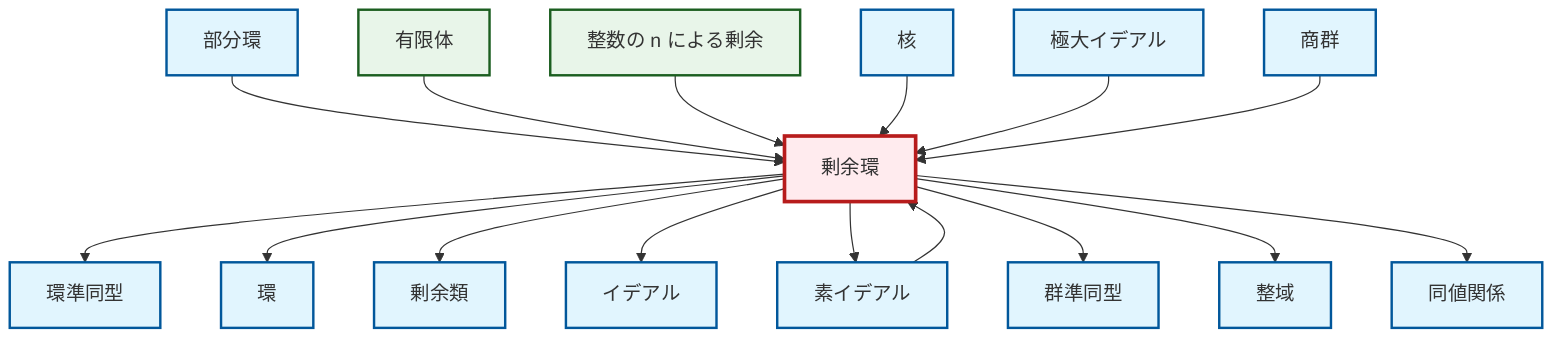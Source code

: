 graph TD
    classDef definition fill:#e1f5fe,stroke:#01579b,stroke-width:2px
    classDef theorem fill:#f3e5f5,stroke:#4a148c,stroke-width:2px
    classDef axiom fill:#fff3e0,stroke:#e65100,stroke-width:2px
    classDef example fill:#e8f5e9,stroke:#1b5e20,stroke-width:2px
    classDef current fill:#ffebee,stroke:#b71c1c,stroke-width:3px
    def-quotient-ring["剰余環"]:::definition
    ex-quotient-integers-mod-n["整数の n による剰余"]:::example
    def-homomorphism["群準同型"]:::definition
    def-coset["剰余類"]:::definition
    def-subring["部分環"]:::definition
    def-prime-ideal["素イデアル"]:::definition
    def-ring-homomorphism["環準同型"]:::definition
    def-integral-domain["整域"]:::definition
    def-ideal["イデアル"]:::definition
    def-equivalence-relation["同値関係"]:::definition
    def-quotient-group["商群"]:::definition
    def-ring["環"]:::definition
    def-maximal-ideal["極大イデアル"]:::definition
    def-kernel["核"]:::definition
    ex-finite-field["有限体"]:::example
    def-quotient-ring --> def-ring-homomorphism
    def-subring --> def-quotient-ring
    def-quotient-ring --> def-ring
    def-quotient-ring --> def-coset
    def-quotient-ring --> def-ideal
    def-prime-ideal --> def-quotient-ring
    ex-finite-field --> def-quotient-ring
    ex-quotient-integers-mod-n --> def-quotient-ring
    def-kernel --> def-quotient-ring
    def-quotient-ring --> def-prime-ideal
    def-quotient-ring --> def-homomorphism
    def-quotient-ring --> def-integral-domain
    def-quotient-ring --> def-equivalence-relation
    def-maximal-ideal --> def-quotient-ring
    def-quotient-group --> def-quotient-ring
    class def-quotient-ring current